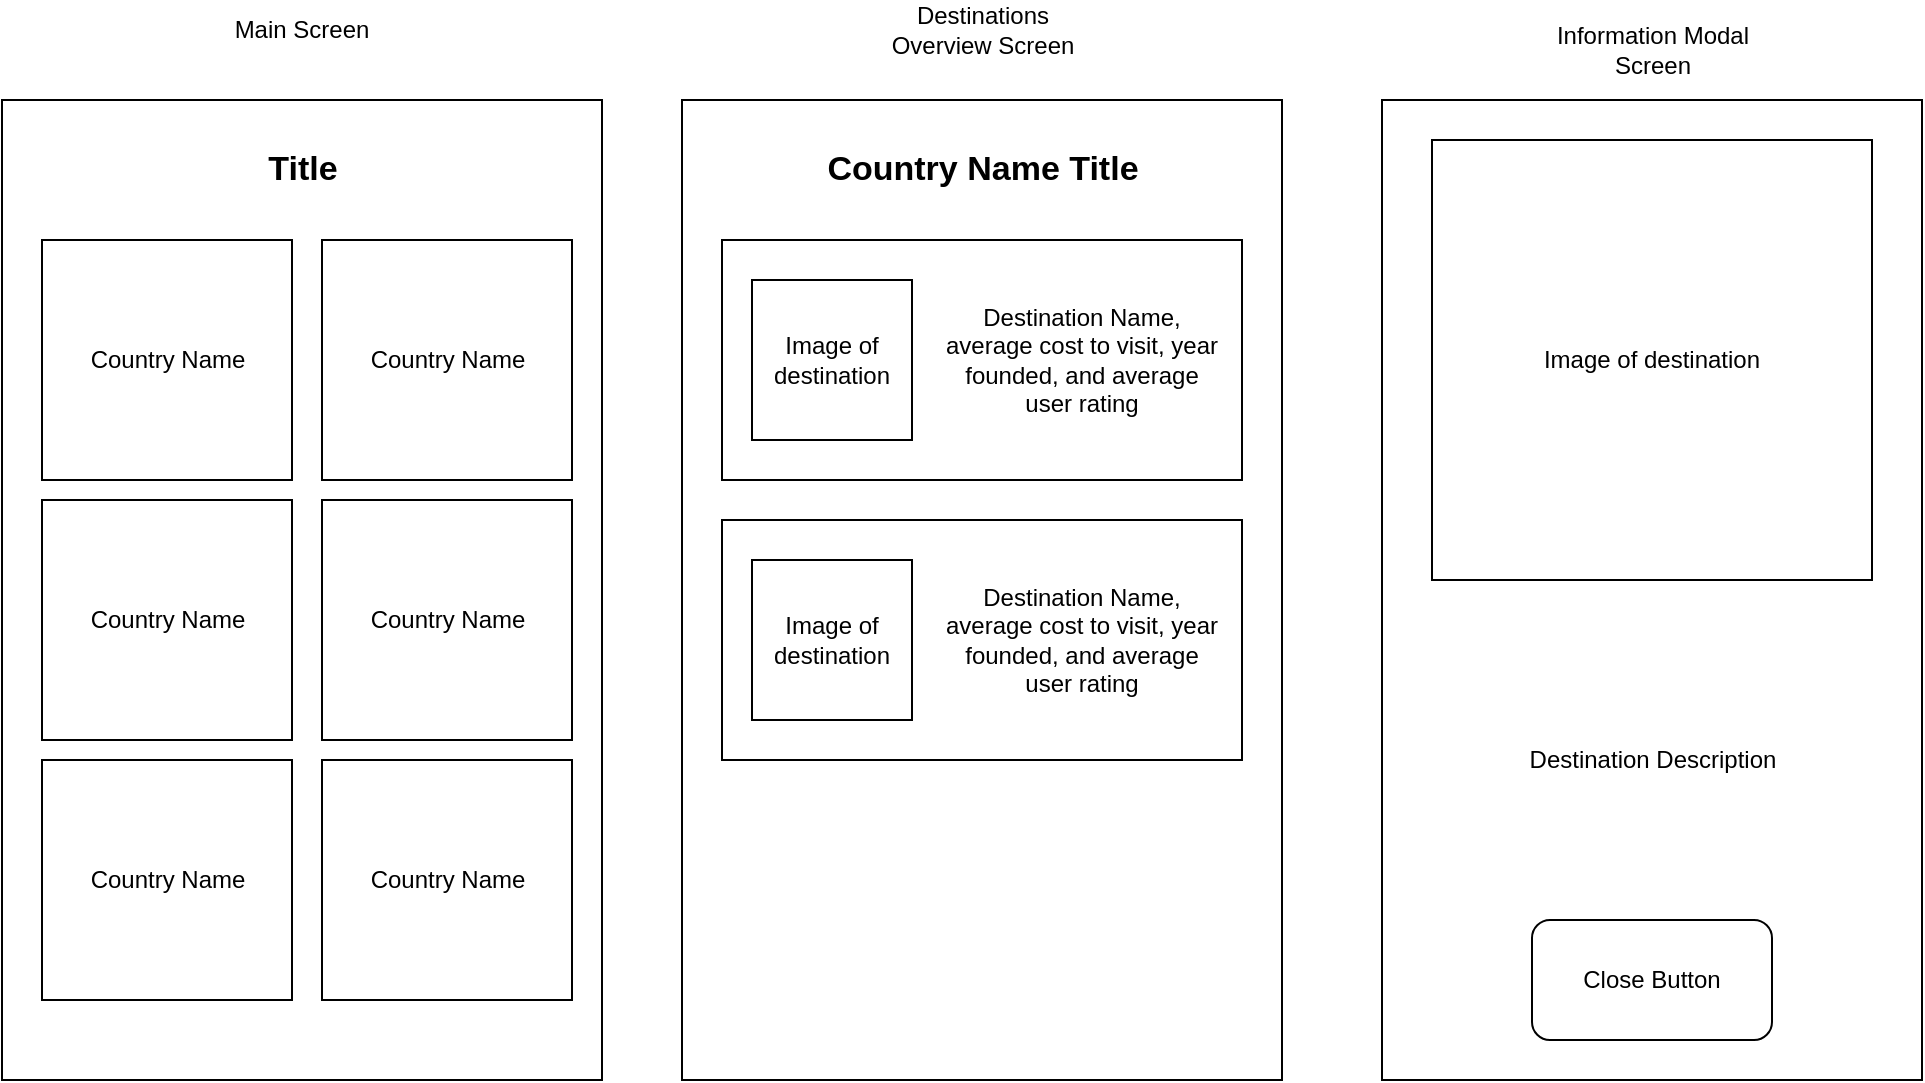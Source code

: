 <mxfile version="26.1.0">
  <diagram name="Page-1" id="EaSF7aFGCP6JBJSSBCTO">
    <mxGraphModel dx="1674" dy="818" grid="1" gridSize="10" guides="1" tooltips="1" connect="1" arrows="1" fold="1" page="1" pageScale="1" pageWidth="850" pageHeight="1100" math="0" shadow="0">
      <root>
        <mxCell id="0" />
        <mxCell id="1" parent="0" />
        <mxCell id="7Z6TXC5KhfUUEH3hr5Ym-2" value="" style="rounded=0;whiteSpace=wrap;html=1;" vertex="1" parent="1">
          <mxGeometry x="50" y="190" width="300" height="490" as="geometry" />
        </mxCell>
        <mxCell id="7Z6TXC5KhfUUEH3hr5Ym-3" value="Main Screen" style="text;html=1;align=center;verticalAlign=middle;whiteSpace=wrap;rounded=0;" vertex="1" parent="1">
          <mxGeometry x="155" y="140" width="90" height="30" as="geometry" />
        </mxCell>
        <mxCell id="7Z6TXC5KhfUUEH3hr5Ym-4" value="" style="rounded=0;whiteSpace=wrap;html=1;" vertex="1" parent="1">
          <mxGeometry x="70" y="260" width="125" height="120" as="geometry" />
        </mxCell>
        <mxCell id="7Z6TXC5KhfUUEH3hr5Ym-5" value="Country Name" style="text;html=1;align=center;verticalAlign=middle;whiteSpace=wrap;rounded=0;" vertex="1" parent="1">
          <mxGeometry x="87.5" y="290" width="90" height="60" as="geometry" />
        </mxCell>
        <mxCell id="7Z6TXC5KhfUUEH3hr5Ym-6" value="&lt;b&gt;&lt;font style=&quot;font-size: 17px;&quot;&gt;Title&lt;/font&gt;&lt;/b&gt;" style="text;html=1;align=center;verticalAlign=middle;whiteSpace=wrap;rounded=0;" vertex="1" parent="1">
          <mxGeometry x="107.5" y="210" width="185" height="30" as="geometry" />
        </mxCell>
        <mxCell id="7Z6TXC5KhfUUEH3hr5Ym-11" value="" style="rounded=0;whiteSpace=wrap;html=1;" vertex="1" parent="1">
          <mxGeometry x="210" y="260" width="125" height="120" as="geometry" />
        </mxCell>
        <mxCell id="7Z6TXC5KhfUUEH3hr5Ym-12" value="Country Name" style="text;html=1;align=center;verticalAlign=middle;whiteSpace=wrap;rounded=0;" vertex="1" parent="1">
          <mxGeometry x="227.5" y="290" width="90" height="60" as="geometry" />
        </mxCell>
        <mxCell id="7Z6TXC5KhfUUEH3hr5Ym-13" value="" style="rounded=0;whiteSpace=wrap;html=1;" vertex="1" parent="1">
          <mxGeometry x="70" y="390" width="125" height="120" as="geometry" />
        </mxCell>
        <mxCell id="7Z6TXC5KhfUUEH3hr5Ym-14" value="Country Name" style="text;html=1;align=center;verticalAlign=middle;whiteSpace=wrap;rounded=0;" vertex="1" parent="1">
          <mxGeometry x="87.5" y="420" width="90" height="60" as="geometry" />
        </mxCell>
        <mxCell id="7Z6TXC5KhfUUEH3hr5Ym-15" value="" style="rounded=0;whiteSpace=wrap;html=1;" vertex="1" parent="1">
          <mxGeometry x="210" y="390" width="125" height="120" as="geometry" />
        </mxCell>
        <mxCell id="7Z6TXC5KhfUUEH3hr5Ym-16" value="Country Name" style="text;html=1;align=center;verticalAlign=middle;whiteSpace=wrap;rounded=0;" vertex="1" parent="1">
          <mxGeometry x="227.5" y="420" width="90" height="60" as="geometry" />
        </mxCell>
        <mxCell id="7Z6TXC5KhfUUEH3hr5Ym-17" value="" style="rounded=0;whiteSpace=wrap;html=1;" vertex="1" parent="1">
          <mxGeometry x="70" y="520" width="125" height="120" as="geometry" />
        </mxCell>
        <mxCell id="7Z6TXC5KhfUUEH3hr5Ym-18" value="Country Name" style="text;html=1;align=center;verticalAlign=middle;whiteSpace=wrap;rounded=0;" vertex="1" parent="1">
          <mxGeometry x="87.5" y="550" width="90" height="60" as="geometry" />
        </mxCell>
        <mxCell id="7Z6TXC5KhfUUEH3hr5Ym-19" value="" style="rounded=0;whiteSpace=wrap;html=1;" vertex="1" parent="1">
          <mxGeometry x="210" y="520" width="125" height="120" as="geometry" />
        </mxCell>
        <mxCell id="7Z6TXC5KhfUUEH3hr5Ym-20" value="Country Name" style="text;html=1;align=center;verticalAlign=middle;whiteSpace=wrap;rounded=0;" vertex="1" parent="1">
          <mxGeometry x="227.5" y="550" width="90" height="60" as="geometry" />
        </mxCell>
        <mxCell id="7Z6TXC5KhfUUEH3hr5Ym-29" value="" style="rounded=0;whiteSpace=wrap;html=1;" vertex="1" parent="1">
          <mxGeometry x="390" y="190" width="300" height="490" as="geometry" />
        </mxCell>
        <mxCell id="7Z6TXC5KhfUUEH3hr5Ym-30" value="Destinations Overview Screen" style="text;html=1;align=center;verticalAlign=middle;whiteSpace=wrap;rounded=0;" vertex="1" parent="1">
          <mxGeometry x="487.5" y="140" width="105" height="30" as="geometry" />
        </mxCell>
        <mxCell id="7Z6TXC5KhfUUEH3hr5Ym-31" value="" style="rounded=0;whiteSpace=wrap;html=1;" vertex="1" parent="1">
          <mxGeometry x="410" y="260" width="260" height="120" as="geometry" />
        </mxCell>
        <mxCell id="7Z6TXC5KhfUUEH3hr5Ym-32" value="Destination Name, average cost to visit, year founded, and average user rating" style="text;html=1;align=center;verticalAlign=middle;whiteSpace=wrap;rounded=0;" vertex="1" parent="1">
          <mxGeometry x="520" y="280" width="140" height="80" as="geometry" />
        </mxCell>
        <mxCell id="7Z6TXC5KhfUUEH3hr5Ym-33" value="&lt;b&gt;&lt;font style=&quot;font-size: 17px;&quot;&gt;Country Name Title&lt;/font&gt;&lt;/b&gt;" style="text;html=1;align=center;verticalAlign=middle;whiteSpace=wrap;rounded=0;" vertex="1" parent="1">
          <mxGeometry x="447.5" y="210" width="185" height="30" as="geometry" />
        </mxCell>
        <mxCell id="7Z6TXC5KhfUUEH3hr5Ym-53" value="Image of destination" style="whiteSpace=wrap;html=1;aspect=fixed;" vertex="1" parent="1">
          <mxGeometry x="425" y="280" width="80" height="80" as="geometry" />
        </mxCell>
        <mxCell id="7Z6TXC5KhfUUEH3hr5Ym-54" value="" style="rounded=0;whiteSpace=wrap;html=1;" vertex="1" parent="1">
          <mxGeometry x="410" y="400" width="260" height="120" as="geometry" />
        </mxCell>
        <mxCell id="7Z6TXC5KhfUUEH3hr5Ym-55" value="Destination Name, average cost to visit, year founded, and average user rating" style="text;html=1;align=center;verticalAlign=middle;whiteSpace=wrap;rounded=0;" vertex="1" parent="1">
          <mxGeometry x="520" y="420" width="140" height="80" as="geometry" />
        </mxCell>
        <mxCell id="7Z6TXC5KhfUUEH3hr5Ym-56" value="Image of destination" style="whiteSpace=wrap;html=1;aspect=fixed;" vertex="1" parent="1">
          <mxGeometry x="425" y="420" width="80" height="80" as="geometry" />
        </mxCell>
        <mxCell id="7Z6TXC5KhfUUEH3hr5Ym-57" value="" style="rounded=0;whiteSpace=wrap;html=1;" vertex="1" parent="1">
          <mxGeometry x="740" y="190" width="270" height="490" as="geometry" />
        </mxCell>
        <mxCell id="7Z6TXC5KhfUUEH3hr5Ym-58" value="Information Modal Screen" style="text;html=1;align=center;verticalAlign=middle;whiteSpace=wrap;rounded=0;" vertex="1" parent="1">
          <mxGeometry x="807.5" y="150" width="135" height="30" as="geometry" />
        </mxCell>
        <mxCell id="7Z6TXC5KhfUUEH3hr5Ym-59" value="Image of destination" style="whiteSpace=wrap;html=1;aspect=fixed;" vertex="1" parent="1">
          <mxGeometry x="765" y="210" width="220" height="220" as="geometry" />
        </mxCell>
        <mxCell id="7Z6TXC5KhfUUEH3hr5Ym-60" value="Destination Description" style="text;html=1;align=center;verticalAlign=middle;whiteSpace=wrap;rounded=0;" vertex="1" parent="1">
          <mxGeometry x="767.5" y="450" width="215" height="140" as="geometry" />
        </mxCell>
        <mxCell id="7Z6TXC5KhfUUEH3hr5Ym-61" value="Close Button" style="rounded=1;whiteSpace=wrap;html=1;" vertex="1" parent="1">
          <mxGeometry x="815" y="600" width="120" height="60" as="geometry" />
        </mxCell>
      </root>
    </mxGraphModel>
  </diagram>
</mxfile>
